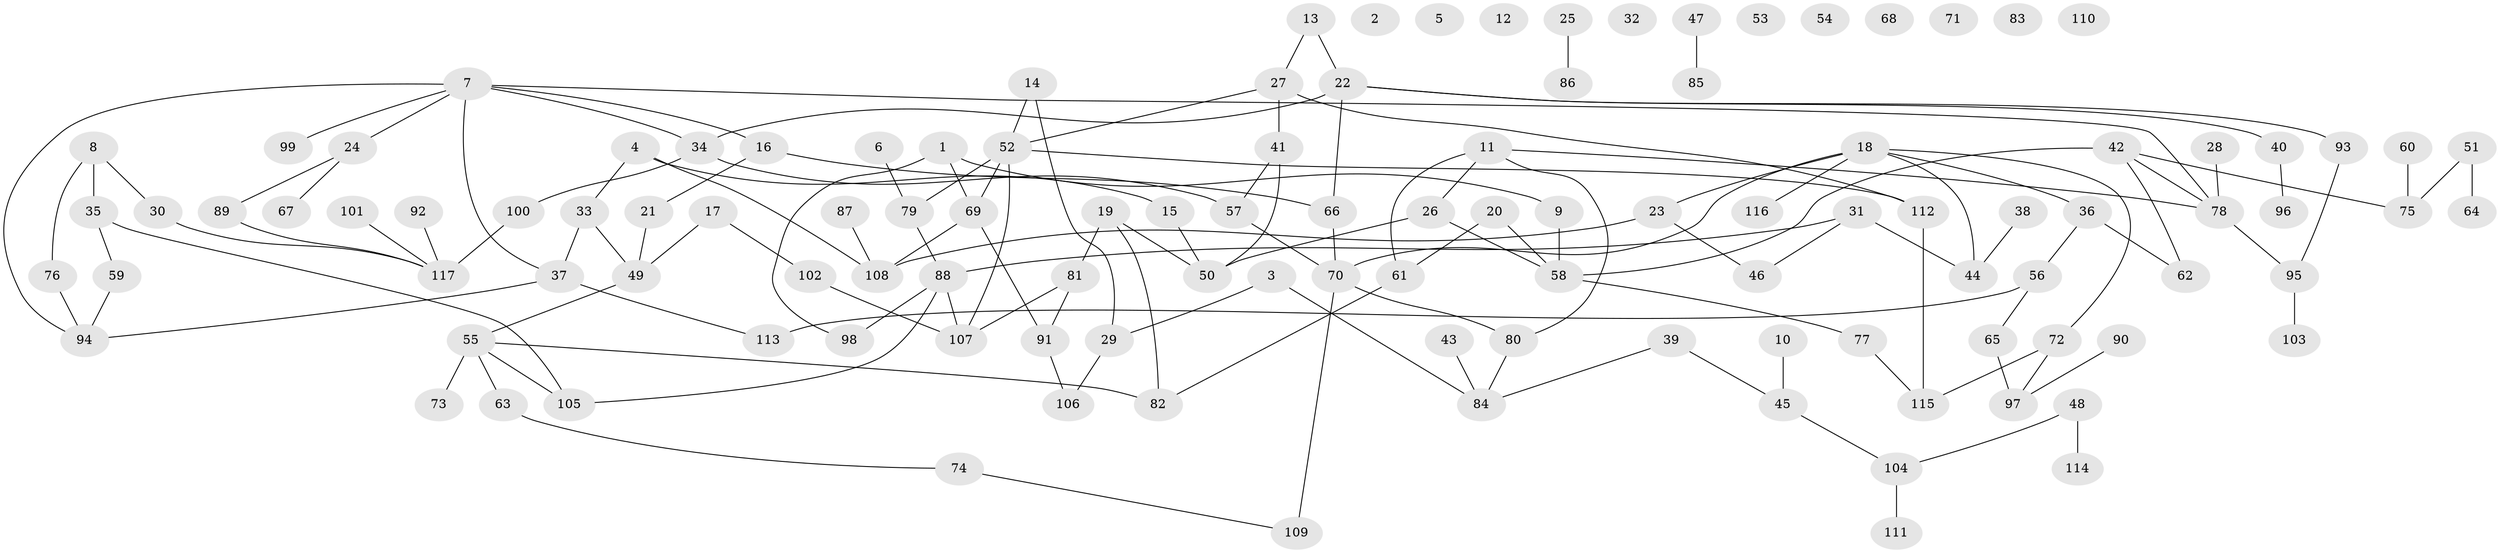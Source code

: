 // Generated by graph-tools (version 1.1) at 2025/00/03/09/25 03:00:47]
// undirected, 117 vertices, 141 edges
graph export_dot {
graph [start="1"]
  node [color=gray90,style=filled];
  1;
  2;
  3;
  4;
  5;
  6;
  7;
  8;
  9;
  10;
  11;
  12;
  13;
  14;
  15;
  16;
  17;
  18;
  19;
  20;
  21;
  22;
  23;
  24;
  25;
  26;
  27;
  28;
  29;
  30;
  31;
  32;
  33;
  34;
  35;
  36;
  37;
  38;
  39;
  40;
  41;
  42;
  43;
  44;
  45;
  46;
  47;
  48;
  49;
  50;
  51;
  52;
  53;
  54;
  55;
  56;
  57;
  58;
  59;
  60;
  61;
  62;
  63;
  64;
  65;
  66;
  67;
  68;
  69;
  70;
  71;
  72;
  73;
  74;
  75;
  76;
  77;
  78;
  79;
  80;
  81;
  82;
  83;
  84;
  85;
  86;
  87;
  88;
  89;
  90;
  91;
  92;
  93;
  94;
  95;
  96;
  97;
  98;
  99;
  100;
  101;
  102;
  103;
  104;
  105;
  106;
  107;
  108;
  109;
  110;
  111;
  112;
  113;
  114;
  115;
  116;
  117;
  1 -- 9;
  1 -- 69;
  1 -- 98;
  3 -- 29;
  3 -- 84;
  4 -- 15;
  4 -- 33;
  4 -- 108;
  6 -- 79;
  7 -- 16;
  7 -- 24;
  7 -- 34;
  7 -- 37;
  7 -- 78;
  7 -- 94;
  7 -- 99;
  8 -- 30;
  8 -- 35;
  8 -- 76;
  9 -- 58;
  10 -- 45;
  11 -- 26;
  11 -- 61;
  11 -- 78;
  11 -- 80;
  13 -- 22;
  13 -- 27;
  14 -- 29;
  14 -- 52;
  15 -- 50;
  16 -- 21;
  16 -- 66;
  17 -- 49;
  17 -- 102;
  18 -- 23;
  18 -- 36;
  18 -- 44;
  18 -- 70;
  18 -- 72;
  18 -- 116;
  19 -- 50;
  19 -- 81;
  19 -- 82;
  20 -- 58;
  20 -- 61;
  21 -- 49;
  22 -- 34;
  22 -- 40;
  22 -- 66;
  22 -- 93;
  23 -- 46;
  23 -- 108;
  24 -- 67;
  24 -- 89;
  25 -- 86;
  26 -- 50;
  26 -- 58;
  27 -- 41;
  27 -- 52;
  27 -- 112;
  28 -- 78;
  29 -- 106;
  30 -- 117;
  31 -- 44;
  31 -- 46;
  31 -- 88;
  33 -- 37;
  33 -- 49;
  34 -- 57;
  34 -- 100;
  35 -- 59;
  35 -- 105;
  36 -- 56;
  36 -- 62;
  37 -- 94;
  37 -- 113;
  38 -- 44;
  39 -- 45;
  39 -- 84;
  40 -- 96;
  41 -- 50;
  41 -- 57;
  42 -- 58;
  42 -- 62;
  42 -- 75;
  42 -- 78;
  43 -- 84;
  45 -- 104;
  47 -- 85;
  48 -- 104;
  48 -- 114;
  49 -- 55;
  51 -- 64;
  51 -- 75;
  52 -- 69;
  52 -- 79;
  52 -- 107;
  52 -- 112;
  55 -- 63;
  55 -- 73;
  55 -- 82;
  55 -- 105;
  56 -- 65;
  56 -- 113;
  57 -- 70;
  58 -- 77;
  59 -- 94;
  60 -- 75;
  61 -- 82;
  63 -- 74;
  65 -- 97;
  66 -- 70;
  69 -- 91;
  69 -- 108;
  70 -- 80;
  70 -- 109;
  72 -- 97;
  72 -- 115;
  74 -- 109;
  76 -- 94;
  77 -- 115;
  78 -- 95;
  79 -- 88;
  80 -- 84;
  81 -- 91;
  81 -- 107;
  87 -- 108;
  88 -- 98;
  88 -- 105;
  88 -- 107;
  89 -- 117;
  90 -- 97;
  91 -- 106;
  92 -- 117;
  93 -- 95;
  95 -- 103;
  100 -- 117;
  101 -- 117;
  102 -- 107;
  104 -- 111;
  112 -- 115;
}
